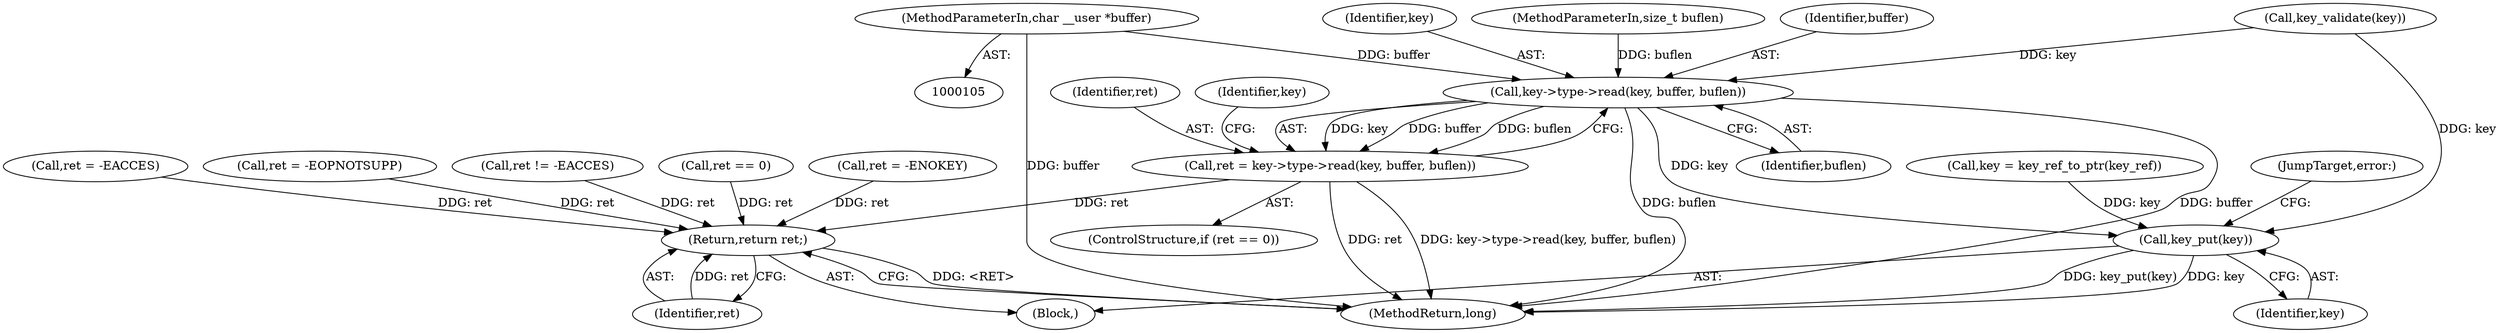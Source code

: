 digraph "0_linux_b4a1b4f5047e4f54e194681125c74c0aa64d637d@pointer" {
"1000107" [label="(MethodParameterIn,char __user *buffer)"];
"1000185" [label="(Call,key->type->read(key, buffer, buflen))"];
"1000183" [label="(Call,ret = key->type->read(key, buffer, buflen))"];
"1000198" [label="(Return,return ret;)"];
"1000195" [label="(Call,key_put(key))"];
"1000199" [label="(Identifier,ret)"];
"1000183" [label="(Call,ret = key->type->read(key, buffer, buflen))"];
"1000200" [label="(MethodReturn,long)"];
"1000159" [label="(Call,ret = -EOPNOTSUPP)"];
"1000143" [label="(Call,ret != -EACCES)"];
"1000180" [label="(Call,ret == 0)"];
"1000186" [label="(Identifier,key)"];
"1000185" [label="(Call,key->type->read(key, buffer, buflen))"];
"1000198" [label="(Return,return ret;)"];
"1000123" [label="(Call,ret = -ENOKEY)"];
"1000128" [label="(Call,key = key_ref_to_ptr(key_ref))"];
"1000187" [label="(Identifier,buffer)"];
"1000184" [label="(Identifier,ret)"];
"1000192" [label="(Identifier,key)"];
"1000188" [label="(Identifier,buflen)"];
"1000107" [label="(MethodParameterIn,char __user *buffer)"];
"1000196" [label="(Identifier,key)"];
"1000109" [label="(Block,)"];
"1000177" [label="(Call,key_validate(key))"];
"1000179" [label="(ControlStructure,if (ret == 0))"];
"1000197" [label="(JumpTarget,error:)"];
"1000195" [label="(Call,key_put(key))"];
"1000108" [label="(MethodParameterIn,size_t buflen)"];
"1000153" [label="(Call,ret = -EACCES)"];
"1000107" -> "1000105"  [label="AST: "];
"1000107" -> "1000200"  [label="DDG: buffer"];
"1000107" -> "1000185"  [label="DDG: buffer"];
"1000185" -> "1000183"  [label="AST: "];
"1000185" -> "1000188"  [label="CFG: "];
"1000186" -> "1000185"  [label="AST: "];
"1000187" -> "1000185"  [label="AST: "];
"1000188" -> "1000185"  [label="AST: "];
"1000183" -> "1000185"  [label="CFG: "];
"1000185" -> "1000200"  [label="DDG: buffer"];
"1000185" -> "1000200"  [label="DDG: buflen"];
"1000185" -> "1000183"  [label="DDG: key"];
"1000185" -> "1000183"  [label="DDG: buffer"];
"1000185" -> "1000183"  [label="DDG: buflen"];
"1000177" -> "1000185"  [label="DDG: key"];
"1000108" -> "1000185"  [label="DDG: buflen"];
"1000185" -> "1000195"  [label="DDG: key"];
"1000183" -> "1000179"  [label="AST: "];
"1000184" -> "1000183"  [label="AST: "];
"1000192" -> "1000183"  [label="CFG: "];
"1000183" -> "1000200"  [label="DDG: key->type->read(key, buffer, buflen)"];
"1000183" -> "1000200"  [label="DDG: ret"];
"1000183" -> "1000198"  [label="DDG: ret"];
"1000198" -> "1000109"  [label="AST: "];
"1000198" -> "1000199"  [label="CFG: "];
"1000199" -> "1000198"  [label="AST: "];
"1000200" -> "1000198"  [label="CFG: "];
"1000198" -> "1000200"  [label="DDG: <RET>"];
"1000199" -> "1000198"  [label="DDG: ret"];
"1000159" -> "1000198"  [label="DDG: ret"];
"1000143" -> "1000198"  [label="DDG: ret"];
"1000180" -> "1000198"  [label="DDG: ret"];
"1000153" -> "1000198"  [label="DDG: ret"];
"1000123" -> "1000198"  [label="DDG: ret"];
"1000195" -> "1000109"  [label="AST: "];
"1000195" -> "1000196"  [label="CFG: "];
"1000196" -> "1000195"  [label="AST: "];
"1000197" -> "1000195"  [label="CFG: "];
"1000195" -> "1000200"  [label="DDG: key_put(key)"];
"1000195" -> "1000200"  [label="DDG: key"];
"1000177" -> "1000195"  [label="DDG: key"];
"1000128" -> "1000195"  [label="DDG: key"];
}
